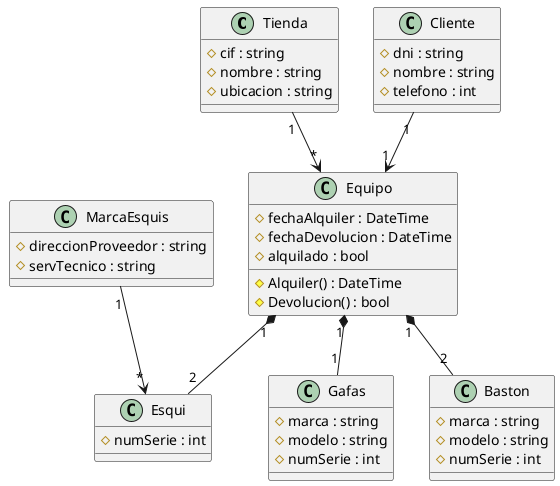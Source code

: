 @startuml Ejercicio3

class Tienda{
    #cif : string
    #nombre : string
    #ubicacion : string
}

class Equipo{
    # fechaAlquiler : DateTime
    # fechaDevolucion : DateTime
    # alquilado : bool
    # Alquiler() : DateTime
    # Devolucion() : bool
}

class Esqui{
    # numSerie : int
}

class MarcaEsquis{
    # direccionProveedor : string
    # servTecnico : string
}

class Gafas{
    # marca : string
    # modelo : string
    # numSerie : int
}

class Baston{
    # marca : string
    # modelo : string
    # numSerie : int
}

class Cliente{
    # dni : string
    # nombre : string
    # telefono : int
}

Tienda "1" --> "*" Equipo
Equipo "1" *-- "1" Gafas
Equipo "1" *-- "2" Baston
Equipo "1" *-- "2" Esqui
MarcaEsquis "1" --> "*" Esqui
Cliente "1" --> "1" Equipo

@enduml